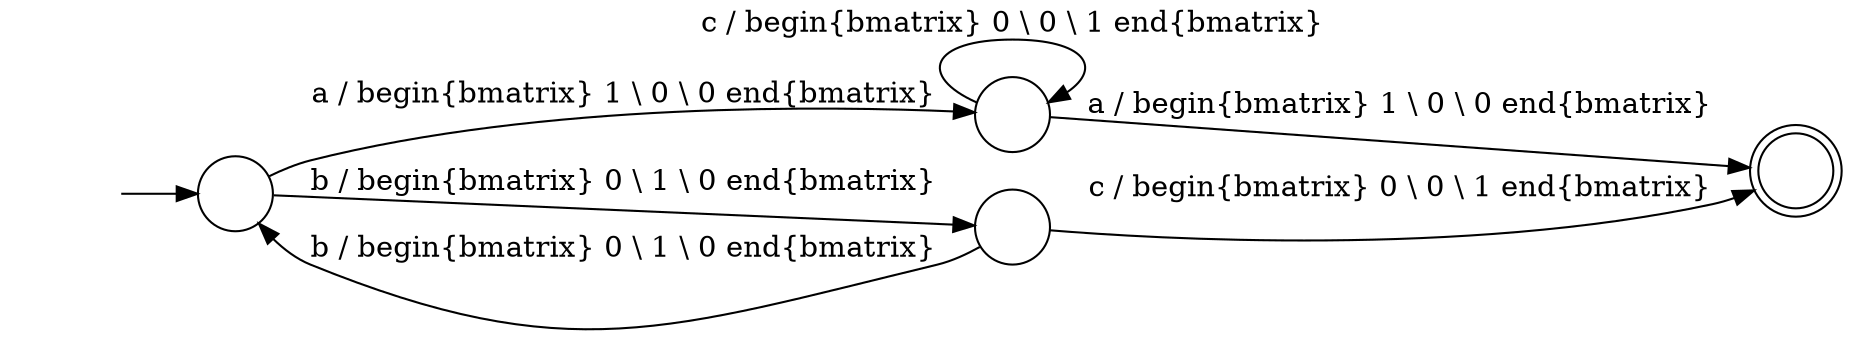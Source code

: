 digraph Automaton {rankdir = LR;
initial [shape=plaintext,label=""];
initial -> start;
start [shape=circle,label=""];
start -> sawA [label="a / \begin{bmatrix} 1 \\\ 0 \\\ 0 \end{bmatrix}"]
start -> sawB [label="b / \begin{bmatrix} 0 \\\ 1 \\\ 0 \end{bmatrix}"]
sawA [shape=circle,label=""];
sawA -> sawA [label="c / \begin{bmatrix} 0 \\\ 0 \\\ 1 \end{bmatrix}"]
sawA -> final [label="a / \begin{bmatrix} 1 \\\ 0 \\\ 0 \end{bmatrix}"]
sawB [shape=circle,label=""];
sawB -> start [label="b / \begin{bmatrix} 0 \\\ 1 \\\ 0 \end{bmatrix}"]
sawB -> final [label="c / \begin{bmatrix} 0 \\\ 0 \\\ 1 \end{bmatrix}"]
final [shape=doublecircle,label=""];
}
